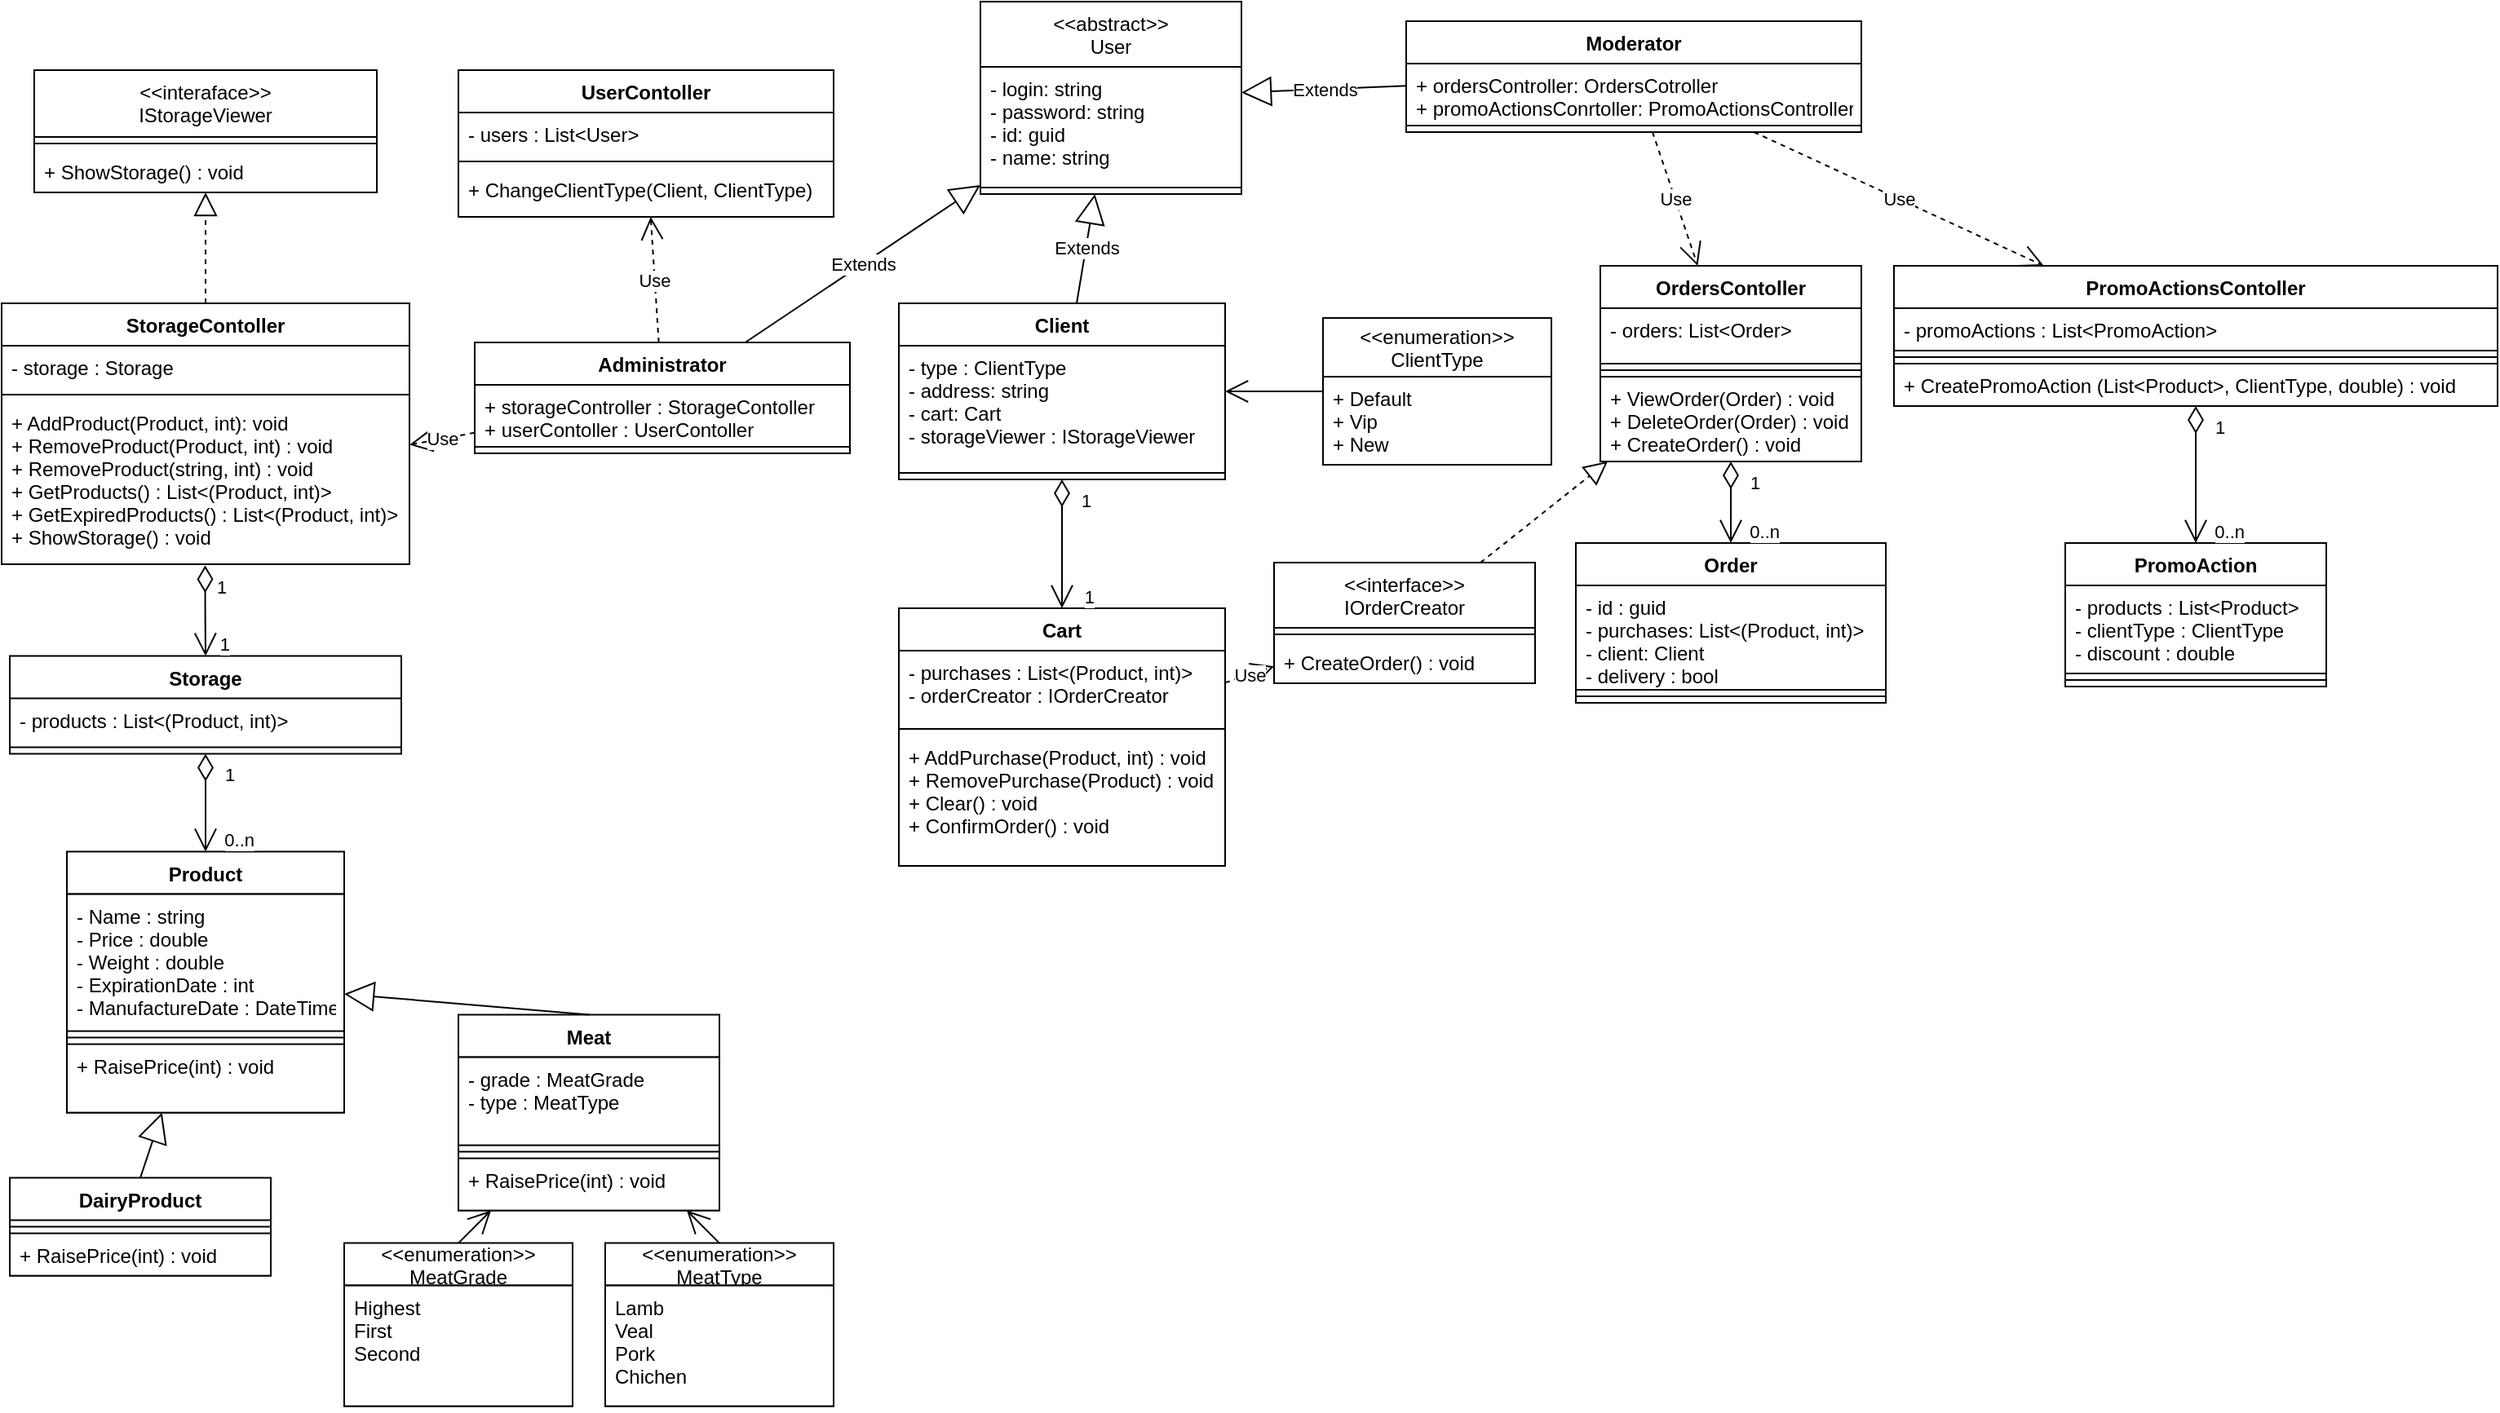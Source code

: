 <mxfile version="15.6.6" type="device"><diagram id="7E3Odo-I8Q4TqjFkpAPO" name="Page-1"><mxGraphModel dx="2076" dy="2258" grid="1" gridSize="10" guides="1" tooltips="1" connect="1" arrows="1" fold="1" page="1" pageScale="1" pageWidth="850" pageHeight="1100" math="0" shadow="0"><root><mxCell id="0"/><mxCell id="1" parent="0"/><mxCell id="gnn4iwZ2Id23bKh5Wl0i-2" value="Storage" style="swimlane;fontStyle=1;align=center;verticalAlign=top;childLayout=stackLayout;horizontal=1;startSize=26;horizontalStack=0;resizeParent=1;resizeParentMax=0;resizeLast=0;collapsible=1;marginBottom=0;fillColor=default;strokeColor=default;fontColor=default;" parent="1" vertex="1"><mxGeometry x="255" y="139.31" width="240" height="60" as="geometry"><mxRectangle x="100" y="70" width="80" height="26" as="alternateBounds"/></mxGeometry></mxCell><mxCell id="gnn4iwZ2Id23bKh5Wl0i-3" value="- products : List&lt;(Product, int)&gt;&#10;" style="text;strokeColor=none;fillColor=none;align=left;verticalAlign=top;spacingLeft=4;spacingRight=4;overflow=hidden;rotatable=0;points=[[0,0.5],[1,0.5]];portConstraint=eastwest;fontColor=default;" parent="gnn4iwZ2Id23bKh5Wl0i-2" vertex="1"><mxGeometry y="26" width="240" height="26" as="geometry"/></mxCell><mxCell id="gnn4iwZ2Id23bKh5Wl0i-4" value="" style="line;strokeWidth=1;fillColor=none;align=left;verticalAlign=middle;spacingTop=-1;spacingLeft=3;spacingRight=3;rotatable=0;labelPosition=right;points=[];portConstraint=eastwest;fontColor=default;" parent="gnn4iwZ2Id23bKh5Wl0i-2" vertex="1"><mxGeometry y="52" width="240" height="8" as="geometry"/></mxCell><mxCell id="gnn4iwZ2Id23bKh5Wl0i-7" value="Product" style="swimlane;fontStyle=1;align=center;verticalAlign=top;childLayout=stackLayout;horizontal=1;startSize=26;horizontalStack=0;resizeParent=1;resizeParentMax=0;resizeLast=0;collapsible=1;marginBottom=0;fillColor=default;strokeColor=default;fontColor=default;" parent="1" vertex="1"><mxGeometry x="290" y="259.31" width="170" height="160" as="geometry"/></mxCell><mxCell id="gnn4iwZ2Id23bKh5Wl0i-8" value="- Name : string&#10;- Price : double&#10;- Weight : double&#10;- ExpirationDate : int&#10;- ManufactureDate : DateTime&#10;" style="text;strokeColor=default;fillColor=default;align=left;verticalAlign=top;spacingLeft=4;spacingRight=4;overflow=hidden;rotatable=0;points=[[0,0.5],[1,0.5]];portConstraint=eastwest;fontColor=default;" parent="gnn4iwZ2Id23bKh5Wl0i-7" vertex="1"><mxGeometry y="26" width="170" height="84" as="geometry"/></mxCell><mxCell id="gnn4iwZ2Id23bKh5Wl0i-9" value="" style="line;strokeWidth=1;fillColor=default;align=left;verticalAlign=middle;spacingTop=-1;spacingLeft=3;spacingRight=3;rotatable=0;labelPosition=right;points=[];portConstraint=eastwest;strokeColor=default;fontColor=default;" parent="gnn4iwZ2Id23bKh5Wl0i-7" vertex="1"><mxGeometry y="110" width="170" height="8" as="geometry"/></mxCell><mxCell id="gnn4iwZ2Id23bKh5Wl0i-10" value="+ RaisePrice(int) : void" style="text;strokeColor=default;fillColor=default;align=left;verticalAlign=top;spacingLeft=4;spacingRight=4;overflow=hidden;rotatable=0;points=[[0,0.5],[1,0.5]];portConstraint=eastwest;fontColor=default;" parent="gnn4iwZ2Id23bKh5Wl0i-7" vertex="1"><mxGeometry y="118" width="170" height="42" as="geometry"/></mxCell><mxCell id="gnn4iwZ2Id23bKh5Wl0i-11" value="Client&#10;" style="swimlane;fontStyle=1;align=center;verticalAlign=top;childLayout=stackLayout;horizontal=1;startSize=26;horizontalStack=0;resizeParent=1;resizeParentMax=0;resizeLast=0;collapsible=1;marginBottom=0;fillColor=default;strokeColor=default;fontColor=default;" parent="1" vertex="1"><mxGeometry x="800" y="-77" width="200" height="108" as="geometry"/></mxCell><mxCell id="gnn4iwZ2Id23bKh5Wl0i-12" value="- type : ClientType&#10;- address: string&#10;- cart: Cart&#10;- storageViewer : IStorageViewer" style="text;strokeColor=none;fillColor=none;align=left;verticalAlign=top;spacingLeft=4;spacingRight=4;overflow=hidden;rotatable=0;points=[[0,0.5],[1,0.5]];portConstraint=eastwest;fontColor=default;" parent="gnn4iwZ2Id23bKh5Wl0i-11" vertex="1"><mxGeometry y="26" width="200" height="74" as="geometry"/></mxCell><mxCell id="gnn4iwZ2Id23bKh5Wl0i-13" value="" style="line;strokeWidth=1;fillColor=none;align=left;verticalAlign=middle;spacingTop=-1;spacingLeft=3;spacingRight=3;rotatable=0;labelPosition=right;points=[];portConstraint=eastwest;" parent="gnn4iwZ2Id23bKh5Wl0i-11" vertex="1"><mxGeometry y="100" width="200" height="8" as="geometry"/></mxCell><mxCell id="gnn4iwZ2Id23bKh5Wl0i-15" value="Meat&#10;" style="swimlane;fontStyle=1;align=center;verticalAlign=top;childLayout=stackLayout;horizontal=1;startSize=26;horizontalStack=0;resizeParent=1;resizeParentMax=0;resizeLast=0;collapsible=1;marginBottom=0;fillColor=default;strokeColor=default;fontColor=default;" parent="1" vertex="1"><mxGeometry x="530" y="359.31" width="160" height="120" as="geometry"/></mxCell><mxCell id="gnn4iwZ2Id23bKh5Wl0i-16" value="- grade : MeatGrade&#10;- type : MeatType" style="text;strokeColor=default;fillColor=default;align=left;verticalAlign=top;spacingLeft=4;spacingRight=4;overflow=hidden;rotatable=0;points=[[0,0.5],[1,0.5]];portConstraint=eastwest;fontColor=default;" parent="gnn4iwZ2Id23bKh5Wl0i-15" vertex="1"><mxGeometry y="26" width="160" height="54" as="geometry"/></mxCell><mxCell id="gnn4iwZ2Id23bKh5Wl0i-17" value="" style="line;strokeWidth=1;fillColor=default;align=left;verticalAlign=middle;spacingTop=-1;spacingLeft=3;spacingRight=3;rotatable=0;labelPosition=right;points=[];portConstraint=eastwest;strokeColor=default;fontColor=default;" parent="gnn4iwZ2Id23bKh5Wl0i-15" vertex="1"><mxGeometry y="80" width="160" height="8" as="geometry"/></mxCell><mxCell id="gnn4iwZ2Id23bKh5Wl0i-18" value="+ RaisePrice(int) : void" style="text;strokeColor=default;fillColor=default;align=left;verticalAlign=top;spacingLeft=4;spacingRight=4;overflow=hidden;rotatable=0;points=[[0,0.5],[1,0.5]];portConstraint=eastwest;fontColor=default;" parent="gnn4iwZ2Id23bKh5Wl0i-15" vertex="1"><mxGeometry y="88" width="160" height="32" as="geometry"/></mxCell><mxCell id="gnn4iwZ2Id23bKh5Wl0i-19" value="DairyProduct&#10;" style="swimlane;fontStyle=1;align=center;verticalAlign=top;childLayout=stackLayout;horizontal=1;startSize=26;horizontalStack=0;resizeParent=1;resizeParentMax=0;resizeLast=0;collapsible=1;marginBottom=0;fillColor=default;strokeColor=default;fontColor=default;" parent="1" vertex="1"><mxGeometry x="255" y="459.31" width="160" height="60" as="geometry"/></mxCell><mxCell id="gnn4iwZ2Id23bKh5Wl0i-21" value="" style="line;strokeWidth=1;fillColor=default;align=left;verticalAlign=middle;spacingTop=-1;spacingLeft=3;spacingRight=3;rotatable=0;labelPosition=right;points=[];portConstraint=eastwest;strokeColor=default;fontColor=default;" parent="gnn4iwZ2Id23bKh5Wl0i-19" vertex="1"><mxGeometry y="26" width="160" height="8" as="geometry"/></mxCell><mxCell id="gnn4iwZ2Id23bKh5Wl0i-22" value="+ RaisePrice(int) : void" style="text;strokeColor=default;fillColor=default;align=left;verticalAlign=top;spacingLeft=4;spacingRight=4;overflow=hidden;rotatable=0;points=[[0,0.5],[1,0.5]];portConstraint=eastwest;fontColor=default;" parent="gnn4iwZ2Id23bKh5Wl0i-19" vertex="1"><mxGeometry y="34" width="160" height="26" as="geometry"/></mxCell><mxCell id="gnn4iwZ2Id23bKh5Wl0i-35" value="Cart" style="swimlane;fontStyle=1;align=center;verticalAlign=top;childLayout=stackLayout;horizontal=1;startSize=26;horizontalStack=0;resizeParent=1;resizeParentMax=0;resizeLast=0;collapsible=1;marginBottom=0;fillColor=default;strokeColor=default;fontColor=default;" parent="1" vertex="1"><mxGeometry x="800" y="110" width="200" height="158" as="geometry"/></mxCell><mxCell id="gnn4iwZ2Id23bKh5Wl0i-36" value="- purchases : List&lt;(Product, int)&gt;&#10;- orderCreator : IOrderCreator" style="text;strokeColor=none;fillColor=none;align=left;verticalAlign=top;spacingLeft=4;spacingRight=4;overflow=hidden;rotatable=0;points=[[0,0.5],[1,0.5]];portConstraint=eastwest;fontColor=default;" parent="gnn4iwZ2Id23bKh5Wl0i-35" vertex="1"><mxGeometry y="26" width="200" height="44" as="geometry"/></mxCell><mxCell id="gnn4iwZ2Id23bKh5Wl0i-37" value="" style="line;strokeWidth=1;fillColor=none;align=left;verticalAlign=middle;spacingTop=-1;spacingLeft=3;spacingRight=3;rotatable=0;labelPosition=right;points=[];portConstraint=eastwest;" parent="gnn4iwZ2Id23bKh5Wl0i-35" vertex="1"><mxGeometry y="70" width="200" height="8" as="geometry"/></mxCell><mxCell id="gnn4iwZ2Id23bKh5Wl0i-38" value="+ AddPurchase(Product, int) : void&#10;+ RemovePurchase(Product) : void&#10;+ Clear() : void&#10;+ ConfirmOrder() : void" style="text;strokeColor=none;fillColor=none;align=left;verticalAlign=top;spacingLeft=4;spacingRight=4;overflow=hidden;rotatable=0;points=[[0,0.5],[1,0.5]];portConstraint=eastwest;fontColor=default;" parent="gnn4iwZ2Id23bKh5Wl0i-35" vertex="1"><mxGeometry y="78" width="200" height="80" as="geometry"/></mxCell><mxCell id="AqOfCNwQEw208s41Rdyr-7" value="Order" style="swimlane;fontStyle=1;align=center;verticalAlign=top;childLayout=stackLayout;horizontal=1;startSize=26;horizontalStack=0;resizeParent=1;resizeParentMax=0;resizeLast=0;collapsible=1;marginBottom=0;fillColor=default;strokeColor=default;fontColor=default;" parent="1" vertex="1"><mxGeometry x="1215" y="70" width="190" height="98" as="geometry"/></mxCell><mxCell id="AqOfCNwQEw208s41Rdyr-8" value="- id : guid&#10;- purchases: List&lt;(Product, int)&gt;&#10;- client: Client&#10;- delivery : bool" style="text;strokeColor=default;fillColor=default;align=left;verticalAlign=top;spacingLeft=4;spacingRight=4;overflow=hidden;rotatable=0;points=[[0,0.5],[1,0.5]];portConstraint=eastwest;fontColor=default;" parent="AqOfCNwQEw208s41Rdyr-7" vertex="1"><mxGeometry y="26" width="190" height="64" as="geometry"/></mxCell><mxCell id="AqOfCNwQEw208s41Rdyr-9" value="" style="line;strokeWidth=1;fillColor=default;align=left;verticalAlign=middle;spacingTop=-1;spacingLeft=3;spacingRight=3;rotatable=0;labelPosition=right;points=[];portConstraint=eastwest;strokeColor=default;fontColor=default;" parent="AqOfCNwQEw208s41Rdyr-7" vertex="1"><mxGeometry y="90" width="190" height="8" as="geometry"/></mxCell><mxCell id="AqOfCNwQEw208s41Rdyr-14" value="&lt;&lt;enumeration&gt;&gt;&#10;ClientType" style="swimlane;fontStyle=0;childLayout=stackLayout;horizontal=1;startSize=36;fillColor=none;horizontalStack=0;resizeParent=1;resizeParentMax=0;resizeLast=0;collapsible=1;marginBottom=0;strokeColor=default;fontColor=default;" parent="1" vertex="1"><mxGeometry x="1060" y="-68" width="140" height="90" as="geometry"/></mxCell><mxCell id="AqOfCNwQEw208s41Rdyr-15" value="+ Default&#10;+ Vip&#10;+ New" style="text;strokeColor=none;fillColor=none;align=left;verticalAlign=top;spacingLeft=4;spacingRight=4;overflow=hidden;rotatable=0;points=[[0,0.5],[1,0.5]];portConstraint=eastwest;fontColor=default;" parent="AqOfCNwQEw208s41Rdyr-14" vertex="1"><mxGeometry y="36" width="140" height="54" as="geometry"/></mxCell><mxCell id="AqOfCNwQEw208s41Rdyr-18" value="&lt;&lt;enumeration&gt;&gt;&#10;MeatType" style="swimlane;fontStyle=0;childLayout=stackLayout;horizontal=1;startSize=26;fillColor=default;horizontalStack=0;resizeParent=1;resizeParentMax=0;resizeLast=0;collapsible=1;marginBottom=0;strokeColor=default;fontColor=default;" parent="1" vertex="1"><mxGeometry x="620" y="499.31" width="140" height="100" as="geometry"/></mxCell><mxCell id="AqOfCNwQEw208s41Rdyr-19" value="Lamb&#10;Veal&#10;Pork&#10;Chichen" style="text;strokeColor=default;fillColor=default;align=left;verticalAlign=top;spacingLeft=4;spacingRight=4;overflow=hidden;rotatable=0;points=[[0,0.5],[1,0.5]];portConstraint=eastwest;fontColor=default;" parent="AqOfCNwQEw208s41Rdyr-18" vertex="1"><mxGeometry y="26" width="140" height="74" as="geometry"/></mxCell><mxCell id="AqOfCNwQEw208s41Rdyr-20" value="&lt;&lt;enumeration&gt;&gt;&#10;MeatGrade" style="swimlane;fontStyle=0;childLayout=stackLayout;horizontal=1;startSize=26;fillColor=default;horizontalStack=0;resizeParent=1;resizeParentMax=0;resizeLast=0;collapsible=1;marginBottom=0;strokeColor=default;fontColor=default;" parent="1" vertex="1"><mxGeometry x="460" y="499.31" width="140" height="100" as="geometry"/></mxCell><mxCell id="AqOfCNwQEw208s41Rdyr-21" value="Highest&#10;First&#10;Second" style="text;strokeColor=default;fillColor=default;align=left;verticalAlign=top;spacingLeft=4;spacingRight=4;overflow=hidden;rotatable=0;points=[[0,0.5],[1,0.5]];portConstraint=eastwest;fontColor=default;" parent="AqOfCNwQEw208s41Rdyr-20" vertex="1"><mxGeometry y="26" width="140" height="74" as="geometry"/></mxCell><mxCell id="AqOfCNwQEw208s41Rdyr-25" value="PromoAction" style="swimlane;fontStyle=1;align=center;verticalAlign=top;childLayout=stackLayout;horizontal=1;startSize=26;horizontalStack=0;resizeParent=1;resizeParentMax=0;resizeLast=0;collapsible=1;marginBottom=0;fillColor=default;strokeColor=default;fontColor=default;" parent="1" vertex="1"><mxGeometry x="1515" y="70" width="160" height="88" as="geometry"/></mxCell><mxCell id="AqOfCNwQEw208s41Rdyr-26" value="- products : List&lt;Product&gt;&#10;- clientType : ClientType&#10;- discount : double" style="text;strokeColor=default;fillColor=default;align=left;verticalAlign=top;spacingLeft=4;spacingRight=4;overflow=hidden;rotatable=0;points=[[0,0.5],[1,0.5]];portConstraint=eastwest;fontColor=default;" parent="AqOfCNwQEw208s41Rdyr-25" vertex="1"><mxGeometry y="26" width="160" height="54" as="geometry"/></mxCell><mxCell id="AqOfCNwQEw208s41Rdyr-27" value="" style="line;strokeWidth=1;fillColor=default;align=left;verticalAlign=middle;spacingTop=-1;spacingLeft=3;spacingRight=3;rotatable=0;labelPosition=right;points=[];portConstraint=eastwest;strokeColor=default;fontColor=default;" parent="AqOfCNwQEw208s41Rdyr-25" vertex="1"><mxGeometry y="80" width="160" height="8" as="geometry"/></mxCell><mxCell id="NiUNQxA9PX9v_MnEbFx3-3" value="&lt;&lt;abstract&gt;&gt;&#10;User" style="swimlane;fontStyle=0;align=center;verticalAlign=top;childLayout=stackLayout;horizontal=1;startSize=40;horizontalStack=0;resizeParent=1;resizeParentMax=0;resizeLast=0;collapsible=1;marginBottom=0;fillColor=default;strokeColor=default;fontColor=default;" parent="1" vertex="1"><mxGeometry x="850" y="-262" width="160" height="118" as="geometry"><mxRectangle x="970" y="-195" width="60" height="26" as="alternateBounds"/></mxGeometry></mxCell><mxCell id="NiUNQxA9PX9v_MnEbFx3-4" value="- login: string&#10;- password: string&#10;- id: guid&#10;- name: string" style="text;strokeColor=none;fillColor=none;align=left;verticalAlign=top;spacingLeft=4;spacingRight=4;overflow=hidden;rotatable=0;points=[[0,0.5],[1,0.5]];portConstraint=eastwest;fontColor=default;" parent="NiUNQxA9PX9v_MnEbFx3-3" vertex="1"><mxGeometry y="40" width="160" height="70" as="geometry"/></mxCell><mxCell id="NiUNQxA9PX9v_MnEbFx3-5" value="" style="line;strokeWidth=1;fillColor=none;align=left;verticalAlign=middle;spacingTop=-1;spacingLeft=3;spacingRight=3;rotatable=0;labelPosition=right;points=[];portConstraint=eastwest;strokeColor=default;labelBackgroundColor=default;fontColor=default;" parent="NiUNQxA9PX9v_MnEbFx3-3" vertex="1"><mxGeometry y="110" width="160" height="8" as="geometry"/></mxCell><mxCell id="jPQda_nKl8Ojfq7kvyUq-1" value="PromoActionsContoller" style="swimlane;fontStyle=1;align=center;verticalAlign=top;childLayout=stackLayout;horizontal=1;startSize=26;horizontalStack=0;resizeParent=1;resizeParentMax=0;resizeLast=0;collapsible=1;marginBottom=0;fontColor=default;strokeColor=default;fillColor=default;" vertex="1" parent="1"><mxGeometry x="1410" y="-100" width="370" height="86" as="geometry"/></mxCell><mxCell id="jPQda_nKl8Ojfq7kvyUq-2" value="- promoActions : List&lt;PromoAction&gt;" style="text;strokeColor=default;fillColor=default;align=left;verticalAlign=top;spacingLeft=4;spacingRight=4;overflow=hidden;rotatable=0;points=[[0,0.5],[1,0.5]];portConstraint=eastwest;fontColor=default;" vertex="1" parent="jPQda_nKl8Ojfq7kvyUq-1"><mxGeometry y="26" width="370" height="26" as="geometry"/></mxCell><mxCell id="jPQda_nKl8Ojfq7kvyUq-3" value="" style="line;strokeWidth=1;fillColor=default;align=left;verticalAlign=middle;spacingTop=-1;spacingLeft=3;spacingRight=3;rotatable=0;labelPosition=right;points=[];portConstraint=eastwest;fontColor=default;strokeColor=default;" vertex="1" parent="jPQda_nKl8Ojfq7kvyUq-1"><mxGeometry y="52" width="370" height="8" as="geometry"/></mxCell><mxCell id="jPQda_nKl8Ojfq7kvyUq-4" value="+ CreatePromoAction (List&lt;Product&gt;, ClientType, double) : void " style="text;strokeColor=default;fillColor=default;align=left;verticalAlign=top;spacingLeft=4;spacingRight=4;overflow=hidden;rotatable=0;points=[[0,0.5],[1,0.5]];portConstraint=eastwest;fontColor=default;" vertex="1" parent="jPQda_nKl8Ojfq7kvyUq-1"><mxGeometry y="60" width="370" height="26" as="geometry"/></mxCell><mxCell id="jPQda_nKl8Ojfq7kvyUq-5" value="StorageContoller" style="swimlane;fontStyle=1;align=center;verticalAlign=top;childLayout=stackLayout;horizontal=1;startSize=26;horizontalStack=0;resizeParent=1;resizeParentMax=0;resizeLast=0;collapsible=1;marginBottom=0;fontColor=default;strokeColor=default;fillColor=default;" vertex="1" parent="1"><mxGeometry x="250" y="-77" width="250" height="160" as="geometry"/></mxCell><mxCell id="jPQda_nKl8Ojfq7kvyUq-6" value="- storage : Storage" style="text;strokeColor=none;fillColor=none;align=left;verticalAlign=top;spacingLeft=4;spacingRight=4;overflow=hidden;rotatable=0;points=[[0,0.5],[1,0.5]];portConstraint=eastwest;fontColor=default;" vertex="1" parent="jPQda_nKl8Ojfq7kvyUq-5"><mxGeometry y="26" width="250" height="26" as="geometry"/></mxCell><mxCell id="jPQda_nKl8Ojfq7kvyUq-7" value="" style="line;strokeWidth=1;fillColor=none;align=left;verticalAlign=middle;spacingTop=-1;spacingLeft=3;spacingRight=3;rotatable=0;labelPosition=right;points=[];portConstraint=eastwest;fontColor=default;" vertex="1" parent="jPQda_nKl8Ojfq7kvyUq-5"><mxGeometry y="52" width="250" height="8" as="geometry"/></mxCell><mxCell id="jPQda_nKl8Ojfq7kvyUq-8" value="+ AddProduct(Product, int): void&#10;+ RemoveProduct(Product, int) : void&#10;+ RemoveProduct(string, int) : void&#10;+ GetProducts() : List&lt;(Product, int)&gt;&#10;+ GetExpiredProducts() : List&lt;(Product, int)&gt;&#10;+ ShowStorage() : void" style="text;strokeColor=none;fillColor=none;align=left;verticalAlign=top;spacingLeft=4;spacingRight=4;overflow=hidden;rotatable=0;points=[[0,0.5],[1,0.5]];portConstraint=eastwest;fontColor=default;" vertex="1" parent="jPQda_nKl8Ojfq7kvyUq-5"><mxGeometry y="60" width="250" height="100" as="geometry"/></mxCell><mxCell id="jPQda_nKl8Ojfq7kvyUq-9" value="UserContoller" style="swimlane;fontStyle=1;align=center;verticalAlign=top;childLayout=stackLayout;horizontal=1;startSize=26;horizontalStack=0;resizeParent=1;resizeParentMax=0;resizeLast=0;collapsible=1;marginBottom=0;fontColor=default;strokeColor=default;fillColor=default;" vertex="1" parent="1"><mxGeometry x="530" y="-220" width="230" height="90" as="geometry"/></mxCell><mxCell id="jPQda_nKl8Ojfq7kvyUq-10" value="- users : List&lt;User&gt;" style="text;strokeColor=none;fillColor=none;align=left;verticalAlign=top;spacingLeft=4;spacingRight=4;overflow=hidden;rotatable=0;points=[[0,0.5],[1,0.5]];portConstraint=eastwest;fontColor=default;" vertex="1" parent="jPQda_nKl8Ojfq7kvyUq-9"><mxGeometry y="26" width="230" height="26" as="geometry"/></mxCell><mxCell id="jPQda_nKl8Ojfq7kvyUq-11" value="" style="line;strokeWidth=1;fillColor=none;align=left;verticalAlign=middle;spacingTop=-1;spacingLeft=3;spacingRight=3;rotatable=0;labelPosition=right;points=[];portConstraint=eastwest;fontColor=default;" vertex="1" parent="jPQda_nKl8Ojfq7kvyUq-9"><mxGeometry y="52" width="230" height="8" as="geometry"/></mxCell><mxCell id="jPQda_nKl8Ojfq7kvyUq-12" value="+ ChangeClientType(Client, ClientType)" style="text;strokeColor=none;fillColor=none;align=left;verticalAlign=top;spacingLeft=4;spacingRight=4;overflow=hidden;rotatable=0;points=[[0,0.5],[1,0.5]];portConstraint=eastwest;fontColor=default;" vertex="1" parent="jPQda_nKl8Ojfq7kvyUq-9"><mxGeometry y="60" width="230" height="30" as="geometry"/></mxCell><mxCell id="jPQda_nKl8Ojfq7kvyUq-14" value="OrdersContoller" style="swimlane;fontStyle=1;align=center;verticalAlign=top;childLayout=stackLayout;horizontal=1;startSize=26;horizontalStack=0;resizeParent=1;resizeParentMax=0;resizeLast=0;collapsible=1;marginBottom=0;fontColor=default;strokeColor=default;fillColor=default;" vertex="1" parent="1"><mxGeometry x="1230" y="-100" width="160" height="120" as="geometry"/></mxCell><mxCell id="jPQda_nKl8Ojfq7kvyUq-15" value="- orders: List&lt;Order&gt;" style="text;strokeColor=default;fillColor=default;align=left;verticalAlign=top;spacingLeft=4;spacingRight=4;overflow=hidden;rotatable=0;points=[[0,0.5],[1,0.5]];portConstraint=eastwest;fontColor=default;" vertex="1" parent="jPQda_nKl8Ojfq7kvyUq-14"><mxGeometry y="26" width="160" height="34" as="geometry"/></mxCell><mxCell id="jPQda_nKl8Ojfq7kvyUq-16" value="" style="line;strokeWidth=1;fillColor=default;align=left;verticalAlign=middle;spacingTop=-1;spacingLeft=3;spacingRight=3;rotatable=0;labelPosition=right;points=[];portConstraint=eastwest;fontColor=default;strokeColor=default;" vertex="1" parent="jPQda_nKl8Ojfq7kvyUq-14"><mxGeometry y="60" width="160" height="8" as="geometry"/></mxCell><mxCell id="jPQda_nKl8Ojfq7kvyUq-17" value="+ ViewOrder(Order) : void&#10;+ DeleteOrder(Order) : void&#10;+ CreateOrder() : void" style="text;strokeColor=default;fillColor=default;align=left;verticalAlign=top;spacingLeft=4;spacingRight=4;overflow=hidden;rotatable=0;points=[[0,0.5],[1,0.5]];portConstraint=eastwest;fontColor=default;" vertex="1" parent="jPQda_nKl8Ojfq7kvyUq-14"><mxGeometry y="68" width="160" height="52" as="geometry"/></mxCell><mxCell id="jPQda_nKl8Ojfq7kvyUq-31" value="&lt;&lt;interaface&gt;&gt;&#10;IStorageViewer" style="swimlane;fontStyle=0;align=center;verticalAlign=top;childLayout=stackLayout;horizontal=1;startSize=41;horizontalStack=0;resizeParent=1;resizeParentMax=0;resizeLast=0;collapsible=1;marginBottom=0;fontColor=default;strokeColor=default;fillColor=default;" vertex="1" parent="1"><mxGeometry x="270" y="-220" width="210" height="75" as="geometry"/></mxCell><mxCell id="jPQda_nKl8Ojfq7kvyUq-33" value="" style="line;strokeWidth=1;fillColor=none;align=left;verticalAlign=middle;spacingTop=-1;spacingLeft=3;spacingRight=3;rotatable=0;labelPosition=right;points=[];portConstraint=eastwest;fontColor=default;" vertex="1" parent="jPQda_nKl8Ojfq7kvyUq-31"><mxGeometry y="41" width="210" height="8" as="geometry"/></mxCell><mxCell id="jPQda_nKl8Ojfq7kvyUq-34" value="+ ShowStorage() : void" style="text;strokeColor=none;fillColor=none;align=left;verticalAlign=top;spacingLeft=4;spacingRight=4;overflow=hidden;rotatable=0;points=[[0,0.5],[1,0.5]];portConstraint=eastwest;fontColor=default;" vertex="1" parent="jPQda_nKl8Ojfq7kvyUq-31"><mxGeometry y="49" width="210" height="26" as="geometry"/></mxCell><mxCell id="jPQda_nKl8Ojfq7kvyUq-35" value="Moderator" style="swimlane;fontStyle=1;align=center;verticalAlign=top;childLayout=stackLayout;horizontal=1;startSize=26;horizontalStack=0;resizeParent=1;resizeParentMax=0;resizeLast=0;collapsible=1;marginBottom=0;labelBackgroundColor=default;fontColor=default;strokeColor=default;fillColor=default;" vertex="1" parent="1"><mxGeometry x="1111" y="-250" width="279" height="68" as="geometry"/></mxCell><mxCell id="jPQda_nKl8Ojfq7kvyUq-36" value="+ ordersController: OrdersCotroller&#10;+ promoActionsConrtoller: PromoActionsController" style="text;strokeColor=none;fillColor=none;align=left;verticalAlign=top;spacingLeft=4;spacingRight=4;overflow=hidden;rotatable=0;points=[[0,0.5],[1,0.5]];portConstraint=eastwest;labelBackgroundColor=default;fontColor=default;" vertex="1" parent="jPQda_nKl8Ojfq7kvyUq-35"><mxGeometry y="26" width="279" height="34" as="geometry"/></mxCell><mxCell id="jPQda_nKl8Ojfq7kvyUq-37" value="" style="line;strokeWidth=1;fillColor=none;align=left;verticalAlign=middle;spacingTop=-1;spacingLeft=3;spacingRight=3;rotatable=0;labelPosition=right;points=[];portConstraint=eastwest;labelBackgroundColor=default;fontColor=default;" vertex="1" parent="jPQda_nKl8Ojfq7kvyUq-35"><mxGeometry y="60" width="279" height="8" as="geometry"/></mxCell><mxCell id="jPQda_nKl8Ojfq7kvyUq-40" value="Administrator" style="swimlane;fontStyle=1;align=center;verticalAlign=top;childLayout=stackLayout;horizontal=1;startSize=26;horizontalStack=0;resizeParent=1;resizeParentMax=0;resizeLast=0;collapsible=1;marginBottom=0;labelBackgroundColor=default;fontColor=default;strokeColor=default;fillColor=default;" vertex="1" parent="1"><mxGeometry x="540" y="-53" width="230" height="68" as="geometry"/></mxCell><mxCell id="jPQda_nKl8Ojfq7kvyUq-41" value="+ storageController : StorageContoller&#10;+ userContoller : UserContoller" style="text;strokeColor=none;fillColor=none;align=left;verticalAlign=top;spacingLeft=4;spacingRight=4;overflow=hidden;rotatable=0;points=[[0,0.5],[1,0.5]];portConstraint=eastwest;labelBackgroundColor=default;fontColor=default;" vertex="1" parent="jPQda_nKl8Ojfq7kvyUq-40"><mxGeometry y="26" width="230" height="34" as="geometry"/></mxCell><mxCell id="jPQda_nKl8Ojfq7kvyUq-42" value="" style="line;strokeWidth=1;fillColor=none;align=left;verticalAlign=middle;spacingTop=-1;spacingLeft=3;spacingRight=3;rotatable=0;labelPosition=right;points=[];portConstraint=eastwest;labelBackgroundColor=default;fontColor=default;" vertex="1" parent="jPQda_nKl8Ojfq7kvyUq-40"><mxGeometry y="60" width="230" height="8" as="geometry"/></mxCell><mxCell id="jPQda_nKl8Ojfq7kvyUq-45" value="" style="endArrow=open;endFill=1;endSize=12;html=1;rounded=0;fontColor=default;exitX=0.5;exitY=0;exitDx=0;exitDy=0;strokeColor=default;labelBackgroundColor=default;" edge="1" parent="1" source="AqOfCNwQEw208s41Rdyr-18" target="gnn4iwZ2Id23bKh5Wl0i-15"><mxGeometry width="160" relative="1" as="geometry"><mxPoint x="210" y="559.31" as="sourcePoint"/><mxPoint x="370" y="559.31" as="targetPoint"/></mxGeometry></mxCell><mxCell id="jPQda_nKl8Ojfq7kvyUq-46" value="" style="endArrow=open;endFill=1;endSize=12;html=1;rounded=0;fontColor=default;exitX=0.5;exitY=0;exitDx=0;exitDy=0;strokeColor=default;labelBackgroundColor=default;" edge="1" parent="1" source="AqOfCNwQEw208s41Rdyr-20" target="gnn4iwZ2Id23bKh5Wl0i-15"><mxGeometry width="160" relative="1" as="geometry"><mxPoint x="300" y="639.31" as="sourcePoint"/><mxPoint x="360.96" y="609.31" as="targetPoint"/></mxGeometry></mxCell><mxCell id="jPQda_nKl8Ojfq7kvyUq-49" value="" style="endArrow=block;endSize=16;endFill=0;html=1;rounded=0;labelBackgroundColor=default;fontColor=default;strokeColor=default;exitX=0.5;exitY=0;exitDx=0;exitDy=0;" edge="1" parent="1" source="gnn4iwZ2Id23bKh5Wl0i-15" target="gnn4iwZ2Id23bKh5Wl0i-7"><mxGeometry width="160" relative="1" as="geometry"><mxPoint x="210" y="439.31" as="sourcePoint"/><mxPoint x="370" y="439.31" as="targetPoint"/></mxGeometry></mxCell><mxCell id="jPQda_nKl8Ojfq7kvyUq-50" value="" style="endArrow=block;endSize=16;endFill=0;html=1;rounded=0;labelBackgroundColor=default;fontColor=default;strokeColor=default;exitX=0.5;exitY=0;exitDx=0;exitDy=0;" edge="1" parent="1" source="gnn4iwZ2Id23bKh5Wl0i-19" target="gnn4iwZ2Id23bKh5Wl0i-7"><mxGeometry width="160" relative="1" as="geometry"><mxPoint x="442.5" y="479.31" as="sourcePoint"/><mxPoint x="500" y="439.31" as="targetPoint"/></mxGeometry></mxCell><mxCell id="jPQda_nKl8Ojfq7kvyUq-51" value="" style="endArrow=open;html=1;endSize=12;startArrow=diamondThin;startSize=14;startFill=0;edgeStyle=orthogonalEdgeStyle;rounded=0;labelBackgroundColor=default;fontColor=default;strokeColor=default;" edge="1" parent="1" source="gnn4iwZ2Id23bKh5Wl0i-2" target="gnn4iwZ2Id23bKh5Wl0i-7"><mxGeometry relative="1" as="geometry"><mxPoint x="350" y="189.31" as="sourcePoint"/><mxPoint x="510" y="189.31" as="targetPoint"/></mxGeometry></mxCell><mxCell id="jPQda_nKl8Ojfq7kvyUq-52" value="1" style="edgeLabel;resizable=0;html=1;align=left;verticalAlign=top;labelBackgroundColor=default;fontColor=default;strokeColor=default;fillColor=default;" connectable="0" vertex="1" parent="jPQda_nKl8Ojfq7kvyUq-51"><mxGeometry x="-1" relative="1" as="geometry"><mxPoint x="10" as="offset"/></mxGeometry></mxCell><mxCell id="jPQda_nKl8Ojfq7kvyUq-53" value="0..n" style="edgeLabel;resizable=0;html=1;align=right;verticalAlign=top;labelBackgroundColor=default;fontColor=default;strokeColor=default;fillColor=default;" connectable="0" vertex="1" parent="jPQda_nKl8Ojfq7kvyUq-51"><mxGeometry x="1" relative="1" as="geometry"><mxPoint x="30" y="-20" as="offset"/></mxGeometry></mxCell><mxCell id="jPQda_nKl8Ojfq7kvyUq-54" value="" style="endArrow=open;html=1;endSize=12;startArrow=diamondThin;startSize=14;startFill=0;edgeStyle=orthogonalEdgeStyle;rounded=0;labelBackgroundColor=default;fontColor=default;strokeColor=default;exitX=0.499;exitY=1.007;exitDx=0;exitDy=0;exitPerimeter=0;" edge="1" parent="1" source="jPQda_nKl8Ojfq7kvyUq-8" target="gnn4iwZ2Id23bKh5Wl0i-2"><mxGeometry relative="1" as="geometry"><mxPoint x="375" y="90" as="sourcePoint"/><mxPoint x="425" y="180.0" as="targetPoint"/></mxGeometry></mxCell><mxCell id="jPQda_nKl8Ojfq7kvyUq-55" value="1" style="edgeLabel;resizable=0;html=1;align=left;verticalAlign=top;labelBackgroundColor=default;fontColor=default;strokeColor=default;fillColor=default;" connectable="0" vertex="1" parent="jPQda_nKl8Ojfq7kvyUq-54"><mxGeometry x="-1" relative="1" as="geometry"><mxPoint x="5" as="offset"/></mxGeometry></mxCell><mxCell id="jPQda_nKl8Ojfq7kvyUq-56" value="1" style="edgeLabel;resizable=0;html=1;align=right;verticalAlign=top;labelBackgroundColor=default;fontColor=default;strokeColor=default;fillColor=default;" connectable="0" vertex="1" parent="jPQda_nKl8Ojfq7kvyUq-54"><mxGeometry x="1" relative="1" as="geometry"><mxPoint x="15" y="-20" as="offset"/></mxGeometry></mxCell><mxCell id="jPQda_nKl8Ojfq7kvyUq-57" value="" style="endArrow=block;dashed=1;endFill=0;endSize=12;html=1;rounded=0;labelBackgroundColor=default;fontColor=default;strokeColor=default;" edge="1" parent="1" source="jPQda_nKl8Ojfq7kvyUq-5" target="jPQda_nKl8Ojfq7kvyUq-31"><mxGeometry width="160" relative="1" as="geometry"><mxPoint x="350" y="-110" as="sourcePoint"/><mxPoint x="510" y="-110" as="targetPoint"/></mxGeometry></mxCell><mxCell id="jPQda_nKl8Ojfq7kvyUq-59" value="Use" style="endArrow=open;endSize=12;dashed=1;html=1;rounded=0;labelBackgroundColor=default;fontColor=default;strokeColor=default;" edge="1" parent="1" source="jPQda_nKl8Ojfq7kvyUq-40" target="jPQda_nKl8Ojfq7kvyUq-8"><mxGeometry width="160" relative="1" as="geometry"><mxPoint x="540" y="100" as="sourcePoint"/><mxPoint x="720" y="30" as="targetPoint"/></mxGeometry></mxCell><mxCell id="jPQda_nKl8Ojfq7kvyUq-60" value="Use" style="endArrow=open;endSize=12;dashed=1;html=1;rounded=0;labelBackgroundColor=default;fontColor=default;strokeColor=default;" edge="1" parent="1" source="jPQda_nKl8Ojfq7kvyUq-40" target="jPQda_nKl8Ojfq7kvyUq-9"><mxGeometry width="160" relative="1" as="geometry"><mxPoint x="620" y="43.671" as="sourcePoint"/><mxPoint x="510" y="43.357" as="targetPoint"/></mxGeometry></mxCell><mxCell id="jPQda_nKl8Ojfq7kvyUq-61" value="Extends" style="endArrow=block;endSize=16;endFill=0;html=1;rounded=0;labelBackgroundColor=default;fontColor=default;strokeColor=default;" edge="1" parent="1" source="jPQda_nKl8Ojfq7kvyUq-40" target="NiUNQxA9PX9v_MnEbFx3-3"><mxGeometry width="160" relative="1" as="geometry"><mxPoint x="860" y="-30" as="sourcePoint"/><mxPoint x="1020" y="-30" as="targetPoint"/></mxGeometry></mxCell><mxCell id="jPQda_nKl8Ojfq7kvyUq-62" value="Extends" style="endArrow=block;endSize=16;endFill=0;html=1;rounded=0;labelBackgroundColor=default;fontColor=default;strokeColor=default;" edge="1" parent="1" source="jPQda_nKl8Ojfq7kvyUq-35" target="NiUNQxA9PX9v_MnEbFx3-3"><mxGeometry width="160" relative="1" as="geometry"><mxPoint x="777.981" y="10" as="sourcePoint"/><mxPoint x="995.415" y="-162" as="targetPoint"/></mxGeometry></mxCell><mxCell id="jPQda_nKl8Ojfq7kvyUq-63" value="Extends" style="endArrow=block;endSize=16;endFill=0;html=1;rounded=0;labelBackgroundColor=default;fontColor=default;strokeColor=default;" edge="1" parent="1" source="gnn4iwZ2Id23bKh5Wl0i-11" target="NiUNQxA9PX9v_MnEbFx3-3"><mxGeometry width="160" relative="1" as="geometry"><mxPoint x="1371" y="-265.415" as="sourcePoint"/><mxPoint x="1150" y="-232.805" as="targetPoint"/></mxGeometry></mxCell><mxCell id="jPQda_nKl8Ojfq7kvyUq-64" value="" style="endArrow=open;endFill=1;endSize=12;html=1;rounded=0;fontColor=default;strokeColor=default;labelBackgroundColor=default;" edge="1" parent="1" source="AqOfCNwQEw208s41Rdyr-14" target="gnn4iwZ2Id23bKh5Wl0i-11"><mxGeometry width="160" relative="1" as="geometry"><mxPoint x="990" y="280" as="sourcePoint"/><mxPoint x="944.348" y="250" as="targetPoint"/></mxGeometry></mxCell><mxCell id="jPQda_nKl8Ojfq7kvyUq-65" value="Use" style="endArrow=open;endSize=12;dashed=1;html=1;rounded=0;labelBackgroundColor=default;fontColor=default;strokeColor=default;" edge="1" parent="1" source="jPQda_nKl8Ojfq7kvyUq-35" target="jPQda_nKl8Ojfq7kvyUq-14"><mxGeometry width="160" relative="1" as="geometry"><mxPoint x="1380" y="-200" as="sourcePoint"/><mxPoint x="1540" y="-200" as="targetPoint"/></mxGeometry></mxCell><mxCell id="jPQda_nKl8Ojfq7kvyUq-66" value="Use" style="endArrow=open;endSize=12;dashed=1;html=1;rounded=0;labelBackgroundColor=default;fontColor=default;strokeColor=default;" edge="1" parent="1" source="jPQda_nKl8Ojfq7kvyUq-35" target="jPQda_nKl8Ojfq7kvyUq-1"><mxGeometry width="160" relative="1" as="geometry"><mxPoint x="1505.127" y="-252.0" as="sourcePoint"/><mxPoint x="1487.902" y="-143" as="targetPoint"/></mxGeometry></mxCell><mxCell id="jPQda_nKl8Ojfq7kvyUq-67" value="" style="endArrow=open;html=1;endSize=12;startArrow=diamondThin;startSize=14;startFill=0;edgeStyle=orthogonalEdgeStyle;rounded=0;labelBackgroundColor=default;fontColor=default;strokeColor=default;" edge="1" parent="1" source="jPQda_nKl8Ojfq7kvyUq-14" target="AqOfCNwQEw208s41Rdyr-7"><mxGeometry relative="1" as="geometry"><mxPoint x="1350" y="160" as="sourcePoint"/><mxPoint x="1350" y="220" as="targetPoint"/></mxGeometry></mxCell><mxCell id="jPQda_nKl8Ojfq7kvyUq-68" value="1" style="edgeLabel;resizable=0;html=1;align=left;verticalAlign=top;labelBackgroundColor=default;fontColor=default;strokeColor=default;fillColor=default;" connectable="0" vertex="1" parent="jPQda_nKl8Ojfq7kvyUq-67"><mxGeometry x="-1" relative="1" as="geometry"><mxPoint x="10" as="offset"/></mxGeometry></mxCell><mxCell id="jPQda_nKl8Ojfq7kvyUq-69" value="0..n" style="edgeLabel;resizable=0;html=1;align=right;verticalAlign=top;labelBackgroundColor=default;fontColor=default;strokeColor=default;fillColor=default;" connectable="0" vertex="1" parent="jPQda_nKl8Ojfq7kvyUq-67"><mxGeometry x="1" relative="1" as="geometry"><mxPoint x="30" y="-20" as="offset"/></mxGeometry></mxCell><mxCell id="jPQda_nKl8Ojfq7kvyUq-70" value="" style="endArrow=open;html=1;endSize=12;startArrow=diamondThin;startSize=14;startFill=0;edgeStyle=orthogonalEdgeStyle;rounded=0;labelBackgroundColor=default;fontColor=default;strokeColor=default;" edge="1" parent="1" source="jPQda_nKl8Ojfq7kvyUq-1" target="AqOfCNwQEw208s41Rdyr-25"><mxGeometry relative="1" as="geometry"><mxPoint x="1480" y="-43" as="sourcePoint"/><mxPoint x="1480" y="30" as="targetPoint"/></mxGeometry></mxCell><mxCell id="jPQda_nKl8Ojfq7kvyUq-71" value="1" style="edgeLabel;resizable=0;html=1;align=left;verticalAlign=top;labelBackgroundColor=default;fontColor=default;strokeColor=default;fillColor=default;" connectable="0" vertex="1" parent="jPQda_nKl8Ojfq7kvyUq-70"><mxGeometry x="-1" relative="1" as="geometry"><mxPoint x="10" as="offset"/></mxGeometry></mxCell><mxCell id="jPQda_nKl8Ojfq7kvyUq-72" value="0..n" style="edgeLabel;resizable=0;html=1;align=right;verticalAlign=top;labelBackgroundColor=default;fontColor=default;strokeColor=default;fillColor=default;" connectable="0" vertex="1" parent="jPQda_nKl8Ojfq7kvyUq-70"><mxGeometry x="1" relative="1" as="geometry"><mxPoint x="30" y="-20" as="offset"/></mxGeometry></mxCell><mxCell id="jPQda_nKl8Ojfq7kvyUq-74" value="" style="endArrow=open;html=1;endSize=12;startArrow=diamondThin;startSize=14;startFill=0;edgeStyle=orthogonalEdgeStyle;rounded=0;labelBackgroundColor=default;fontColor=default;strokeColor=default;" edge="1" parent="1" source="gnn4iwZ2Id23bKh5Wl0i-11" target="gnn4iwZ2Id23bKh5Wl0i-35"><mxGeometry relative="1" as="geometry"><mxPoint x="1300" y="-5" as="sourcePoint"/><mxPoint x="1300" y="68" as="targetPoint"/></mxGeometry></mxCell><mxCell id="jPQda_nKl8Ojfq7kvyUq-75" value="1" style="edgeLabel;resizable=0;html=1;align=left;verticalAlign=top;labelBackgroundColor=default;fontColor=default;strokeColor=default;fillColor=default;" connectable="0" vertex="1" parent="jPQda_nKl8Ojfq7kvyUq-74"><mxGeometry x="-1" relative="1" as="geometry"><mxPoint x="10" as="offset"/></mxGeometry></mxCell><mxCell id="jPQda_nKl8Ojfq7kvyUq-76" value="1" style="edgeLabel;resizable=0;html=1;align=right;verticalAlign=top;labelBackgroundColor=default;fontColor=default;strokeColor=default;fillColor=default;" connectable="0" vertex="1" parent="jPQda_nKl8Ojfq7kvyUq-74"><mxGeometry x="1" relative="1" as="geometry"><mxPoint x="20" y="-20" as="offset"/></mxGeometry></mxCell><mxCell id="jPQda_nKl8Ojfq7kvyUq-78" value="&lt;&lt;interface&gt;&gt;&#10;IOrderCreator" style="swimlane;fontStyle=0;align=center;verticalAlign=top;childLayout=stackLayout;horizontal=1;startSize=40;horizontalStack=0;resizeParent=1;resizeParentMax=0;resizeLast=0;collapsible=1;marginBottom=0;labelBackgroundColor=default;fontColor=default;strokeColor=default;fillColor=default;" vertex="1" parent="1"><mxGeometry x="1030" y="82" width="160" height="74" as="geometry"/></mxCell><mxCell id="jPQda_nKl8Ojfq7kvyUq-80" value="" style="line;strokeWidth=1;fillColor=none;align=left;verticalAlign=middle;spacingTop=-1;spacingLeft=3;spacingRight=3;rotatable=0;labelPosition=right;points=[];portConstraint=eastwest;labelBackgroundColor=default;fontColor=default;" vertex="1" parent="jPQda_nKl8Ojfq7kvyUq-78"><mxGeometry y="40" width="160" height="8" as="geometry"/></mxCell><mxCell id="jPQda_nKl8Ojfq7kvyUq-81" value="+ CreateOrder() : void" style="text;strokeColor=none;fillColor=none;align=left;verticalAlign=top;spacingLeft=4;spacingRight=4;overflow=hidden;rotatable=0;points=[[0,0.5],[1,0.5]];portConstraint=eastwest;labelBackgroundColor=default;fontColor=default;" vertex="1" parent="jPQda_nKl8Ojfq7kvyUq-78"><mxGeometry y="48" width="160" height="26" as="geometry"/></mxCell><mxCell id="jPQda_nKl8Ojfq7kvyUq-82" value="" style="endArrow=block;dashed=1;endFill=0;endSize=12;html=1;rounded=0;labelBackgroundColor=default;fontColor=default;strokeColor=default;" edge="1" parent="1" source="jPQda_nKl8Ojfq7kvyUq-78" target="jPQda_nKl8Ojfq7kvyUq-14"><mxGeometry width="160" relative="1" as="geometry"><mxPoint x="1150" y="108" as="sourcePoint"/><mxPoint x="1150" y="40" as="targetPoint"/></mxGeometry></mxCell><mxCell id="jPQda_nKl8Ojfq7kvyUq-83" value="Use" style="endArrow=open;endSize=12;dashed=1;html=1;rounded=0;labelBackgroundColor=default;fontColor=default;strokeColor=default;" edge="1" parent="1" source="gnn4iwZ2Id23bKh5Wl0i-35" target="jPQda_nKl8Ojfq7kvyUq-78"><mxGeometry width="160" relative="1" as="geometry"><mxPoint x="1271.994" y="-172" as="sourcePoint"/><mxPoint x="1299.716" y="-90" as="targetPoint"/></mxGeometry></mxCell></root></mxGraphModel></diagram></mxfile>